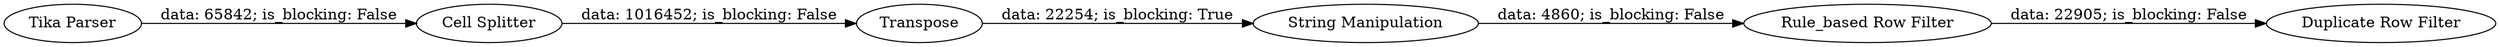 digraph {
	"-5329094078837532609_2" [label="Cell Splitter"]
	"-5329094078837532609_7" [label="Rule_based Row Filter"]
	"-5329094078837532609_4" [label="Duplicate Row Filter"]
	"-5329094078837532609_3" [label=Transpose]
	"-5329094078837532609_8" [label="String Manipulation"]
	"-5329094078837532609_1" [label="Tika Parser"]
	"-5329094078837532609_1" -> "-5329094078837532609_2" [label="data: 65842; is_blocking: False"]
	"-5329094078837532609_8" -> "-5329094078837532609_7" [label="data: 4860; is_blocking: False"]
	"-5329094078837532609_7" -> "-5329094078837532609_4" [label="data: 22905; is_blocking: False"]
	"-5329094078837532609_2" -> "-5329094078837532609_3" [label="data: 1016452; is_blocking: False"]
	"-5329094078837532609_3" -> "-5329094078837532609_8" [label="data: 22254; is_blocking: True"]
	rankdir=LR
}
